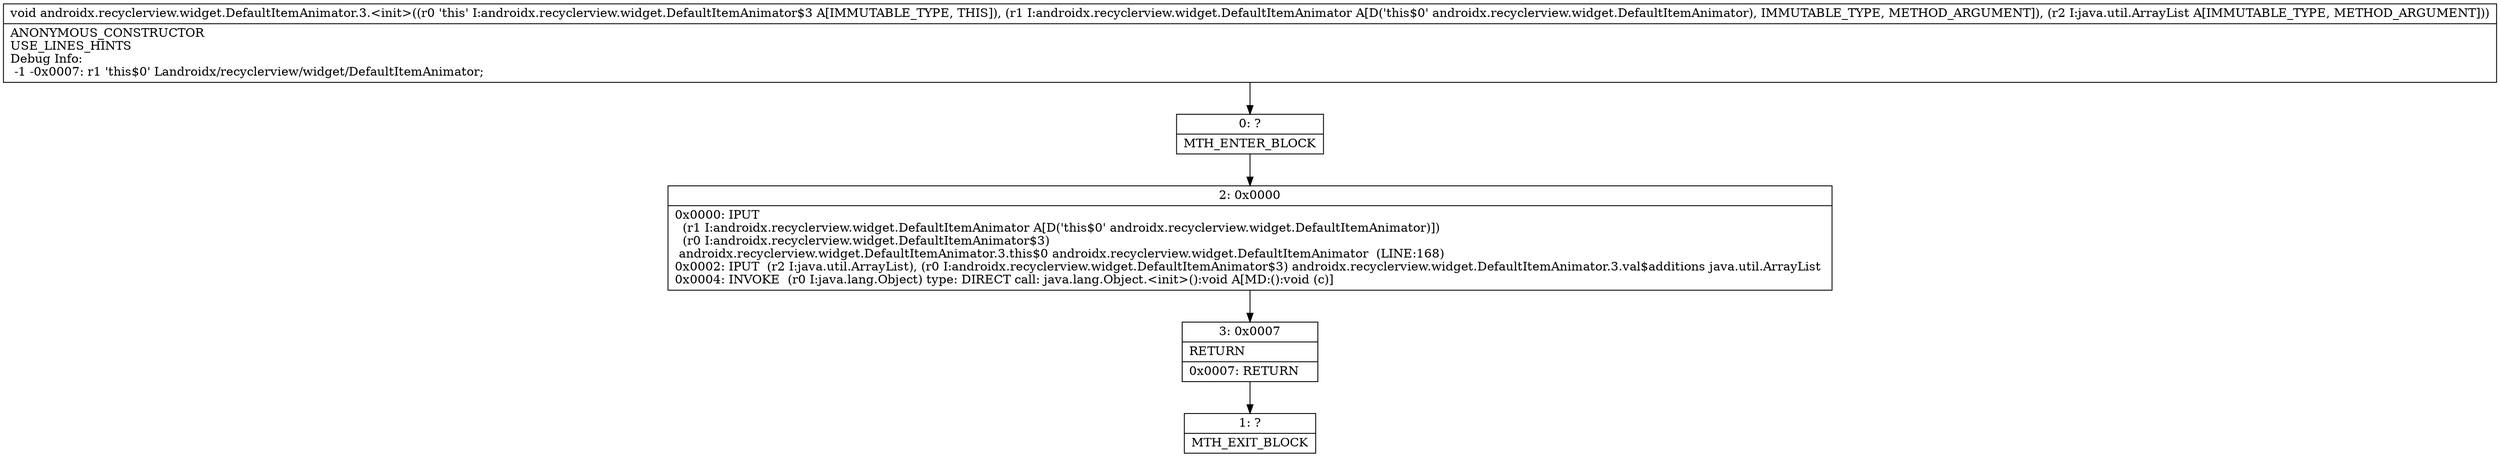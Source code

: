 digraph "CFG forandroidx.recyclerview.widget.DefaultItemAnimator.3.\<init\>(Landroidx\/recyclerview\/widget\/DefaultItemAnimator;Ljava\/util\/ArrayList;)V" {
Node_0 [shape=record,label="{0\:\ ?|MTH_ENTER_BLOCK\l}"];
Node_2 [shape=record,label="{2\:\ 0x0000|0x0000: IPUT  \l  (r1 I:androidx.recyclerview.widget.DefaultItemAnimator A[D('this$0' androidx.recyclerview.widget.DefaultItemAnimator)])\l  (r0 I:androidx.recyclerview.widget.DefaultItemAnimator$3)\l androidx.recyclerview.widget.DefaultItemAnimator.3.this$0 androidx.recyclerview.widget.DefaultItemAnimator  (LINE:168)\l0x0002: IPUT  (r2 I:java.util.ArrayList), (r0 I:androidx.recyclerview.widget.DefaultItemAnimator$3) androidx.recyclerview.widget.DefaultItemAnimator.3.val$additions java.util.ArrayList \l0x0004: INVOKE  (r0 I:java.lang.Object) type: DIRECT call: java.lang.Object.\<init\>():void A[MD:():void (c)]\l}"];
Node_3 [shape=record,label="{3\:\ 0x0007|RETURN\l|0x0007: RETURN   \l}"];
Node_1 [shape=record,label="{1\:\ ?|MTH_EXIT_BLOCK\l}"];
MethodNode[shape=record,label="{void androidx.recyclerview.widget.DefaultItemAnimator.3.\<init\>((r0 'this' I:androidx.recyclerview.widget.DefaultItemAnimator$3 A[IMMUTABLE_TYPE, THIS]), (r1 I:androidx.recyclerview.widget.DefaultItemAnimator A[D('this$0' androidx.recyclerview.widget.DefaultItemAnimator), IMMUTABLE_TYPE, METHOD_ARGUMENT]), (r2 I:java.util.ArrayList A[IMMUTABLE_TYPE, METHOD_ARGUMENT]))  | ANONYMOUS_CONSTRUCTOR\lUSE_LINES_HINTS\lDebug Info:\l  \-1 \-0x0007: r1 'this$0' Landroidx\/recyclerview\/widget\/DefaultItemAnimator;\l}"];
MethodNode -> Node_0;Node_0 -> Node_2;
Node_2 -> Node_3;
Node_3 -> Node_1;
}

